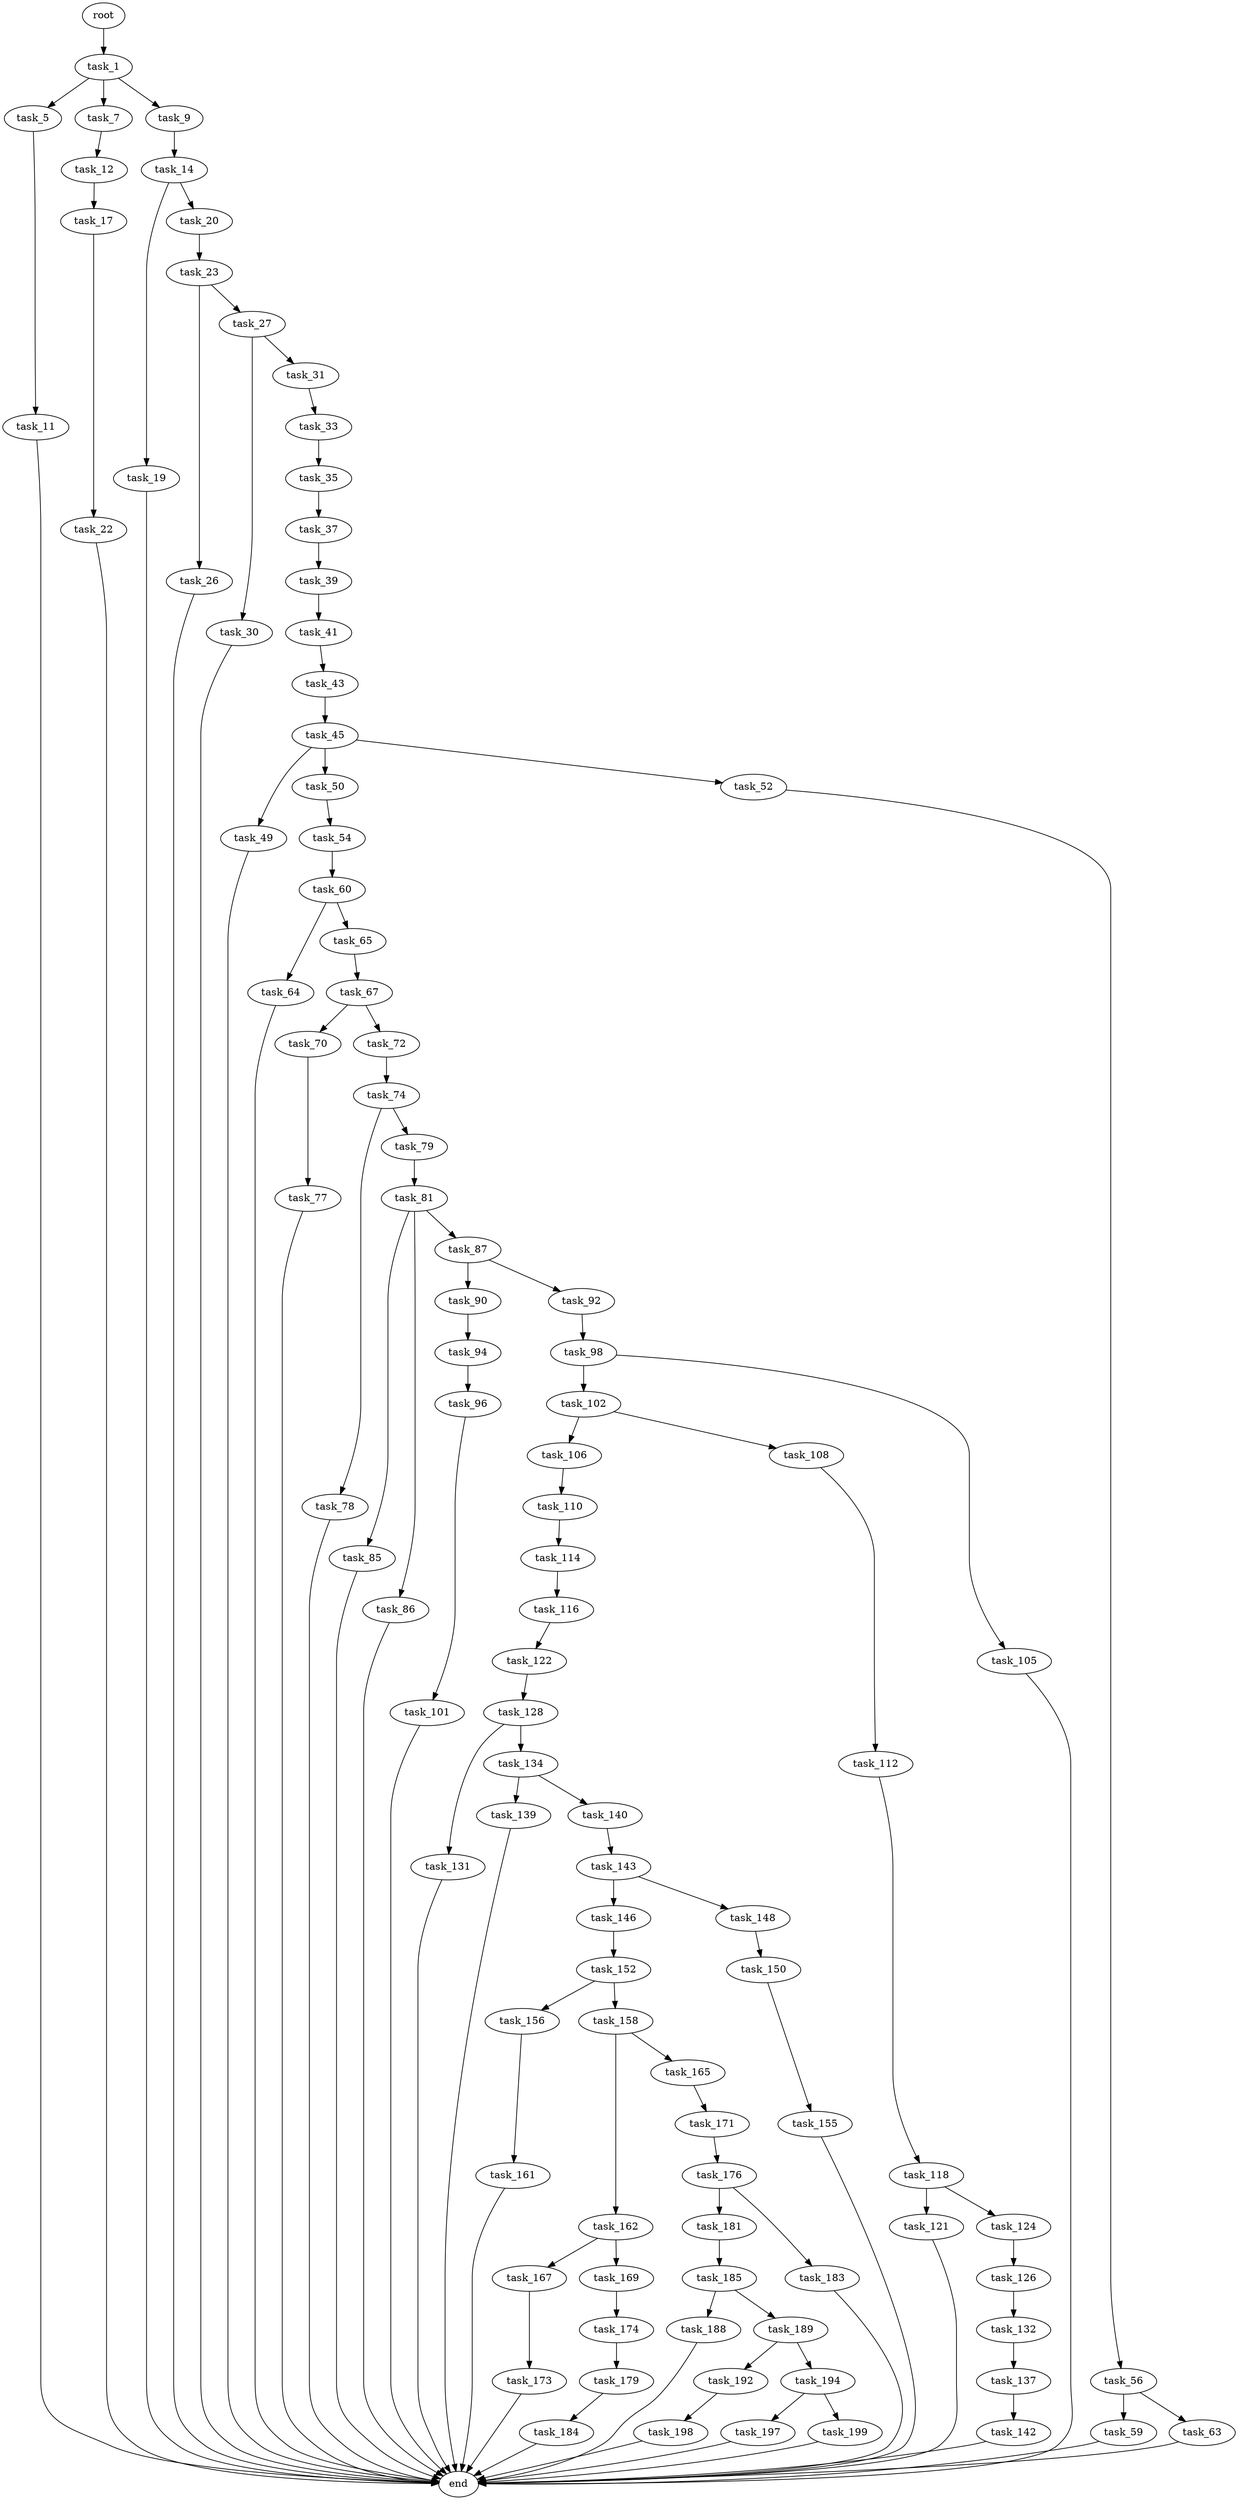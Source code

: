 digraph G {
  root [size="0.000000"];
  task_1 [size="6011000619.000000"];
  task_5 [size="68719476736.000000"];
  task_7 [size="8589934592.000000"];
  task_9 [size="23615622806.000000"];
  task_11 [size="1073741824000.000000"];
  task_12 [size="433685654310.000000"];
  task_14 [size="3830920860.000000"];
  end [size="0.000000"];
  task_17 [size="134217728000.000000"];
  task_19 [size="25502115146.000000"];
  task_20 [size="5974864827.000000"];
  task_22 [size="140054446784.000000"];
  task_23 [size="8519237662.000000"];
  task_26 [size="368293445632.000000"];
  task_27 [size="9278269830.000000"];
  task_30 [size="11063061560.000000"];
  task_31 [size="1073741824000.000000"];
  task_33 [size="8589934592.000000"];
  task_35 [size="782757789696.000000"];
  task_37 [size="31543926625.000000"];
  task_39 [size="28991029248.000000"];
  task_41 [size="4121403476.000000"];
  task_43 [size="2596888696.000000"];
  task_45 [size="316308106832.000000"];
  task_49 [size="536440525850.000000"];
  task_50 [size="11950215202.000000"];
  task_52 [size="28991029248.000000"];
  task_54 [size="8589934592.000000"];
  task_56 [size="16530567653.000000"];
  task_60 [size="782757789696.000000"];
  task_59 [size="433365873772.000000"];
  task_63 [size="8709796985.000000"];
  task_64 [size="3550724311.000000"];
  task_65 [size="1397234289422.000000"];
  task_67 [size="782757789696.000000"];
  task_70 [size="335261672572.000000"];
  task_72 [size="27117221484.000000"];
  task_77 [size="27315980394.000000"];
  task_74 [size="5945212848.000000"];
  task_78 [size="782757789696.000000"];
  task_79 [size="134217728000.000000"];
  task_81 [size="231928233984.000000"];
  task_85 [size="34206347816.000000"];
  task_86 [size="1015546386.000000"];
  task_87 [size="231928233984.000000"];
  task_90 [size="61410268726.000000"];
  task_92 [size="174078983626.000000"];
  task_94 [size="68719476736.000000"];
  task_98 [size="857179464991.000000"];
  task_96 [size="279631779578.000000"];
  task_101 [size="8589934592.000000"];
  task_102 [size="368293445632.000000"];
  task_105 [size="782757789696.000000"];
  task_106 [size="33378896254.000000"];
  task_108 [size="41961598400.000000"];
  task_110 [size="1054238429.000000"];
  task_112 [size="9551222434.000000"];
  task_114 [size="1145338348997.000000"];
  task_118 [size="8589934592.000000"];
  task_116 [size="1073741824000.000000"];
  task_122 [size="8589934592.000000"];
  task_121 [size="696349122713.000000"];
  task_124 [size="801266287016.000000"];
  task_128 [size="15995793172.000000"];
  task_126 [size="4528117380.000000"];
  task_132 [size="39072936527.000000"];
  task_131 [size="1073741824000.000000"];
  task_134 [size="416067802370.000000"];
  task_137 [size="11170801763.000000"];
  task_139 [size="253588518531.000000"];
  task_140 [size="1073741824000.000000"];
  task_142 [size="782757789696.000000"];
  task_143 [size="28991029248.000000"];
  task_146 [size="368293445632.000000"];
  task_148 [size="8000115498.000000"];
  task_152 [size="26937003509.000000"];
  task_150 [size="8589934592.000000"];
  task_155 [size="4338620206.000000"];
  task_156 [size="18035249780.000000"];
  task_158 [size="28991029248.000000"];
  task_161 [size="134217728000.000000"];
  task_162 [size="777935491000.000000"];
  task_165 [size="731182431789.000000"];
  task_167 [size="260414513447.000000"];
  task_169 [size="16438548115.000000"];
  task_171 [size="2933609705.000000"];
  task_173 [size="28991029248.000000"];
  task_174 [size="1073741824000.000000"];
  task_176 [size="1135821272.000000"];
  task_179 [size="893898176.000000"];
  task_181 [size="357003389788.000000"];
  task_183 [size="245701870843.000000"];
  task_184 [size="30667561144.000000"];
  task_185 [size="1073741824000.000000"];
  task_188 [size="207196715032.000000"];
  task_189 [size="2477550192.000000"];
  task_192 [size="414965168324.000000"];
  task_194 [size="1230265378798.000000"];
  task_198 [size="1133712851434.000000"];
  task_197 [size="231928233984.000000"];
  task_199 [size="524314023421.000000"];

  root -> task_1 [size="1.000000"];
  task_1 -> task_5 [size="134217728.000000"];
  task_1 -> task_7 [size="134217728.000000"];
  task_1 -> task_9 [size="134217728.000000"];
  task_5 -> task_11 [size="134217728.000000"];
  task_7 -> task_12 [size="33554432.000000"];
  task_9 -> task_14 [size="838860800.000000"];
  task_11 -> end [size="1.000000"];
  task_12 -> task_17 [size="301989888.000000"];
  task_14 -> task_19 [size="134217728.000000"];
  task_14 -> task_20 [size="134217728.000000"];
  task_17 -> task_22 [size="209715200.000000"];
  task_19 -> end [size="1.000000"];
  task_20 -> task_23 [size="209715200.000000"];
  task_22 -> end [size="1.000000"];
  task_23 -> task_26 [size="209715200.000000"];
  task_23 -> task_27 [size="209715200.000000"];
  task_26 -> end [size="1.000000"];
  task_27 -> task_30 [size="301989888.000000"];
  task_27 -> task_31 [size="301989888.000000"];
  task_30 -> end [size="1.000000"];
  task_31 -> task_33 [size="838860800.000000"];
  task_33 -> task_35 [size="33554432.000000"];
  task_35 -> task_37 [size="679477248.000000"];
  task_37 -> task_39 [size="838860800.000000"];
  task_39 -> task_41 [size="75497472.000000"];
  task_41 -> task_43 [size="75497472.000000"];
  task_43 -> task_45 [size="209715200.000000"];
  task_45 -> task_49 [size="209715200.000000"];
  task_45 -> task_50 [size="209715200.000000"];
  task_45 -> task_52 [size="209715200.000000"];
  task_49 -> end [size="1.000000"];
  task_50 -> task_54 [size="209715200.000000"];
  task_52 -> task_56 [size="75497472.000000"];
  task_54 -> task_60 [size="33554432.000000"];
  task_56 -> task_59 [size="411041792.000000"];
  task_56 -> task_63 [size="411041792.000000"];
  task_60 -> task_64 [size="679477248.000000"];
  task_60 -> task_65 [size="679477248.000000"];
  task_59 -> end [size="1.000000"];
  task_63 -> end [size="1.000000"];
  task_64 -> end [size="1.000000"];
  task_65 -> task_67 [size="838860800.000000"];
  task_67 -> task_70 [size="679477248.000000"];
  task_67 -> task_72 [size="679477248.000000"];
  task_70 -> task_77 [size="301989888.000000"];
  task_72 -> task_74 [size="134217728.000000"];
  task_77 -> end [size="1.000000"];
  task_74 -> task_78 [size="301989888.000000"];
  task_74 -> task_79 [size="301989888.000000"];
  task_78 -> end [size="1.000000"];
  task_79 -> task_81 [size="209715200.000000"];
  task_81 -> task_85 [size="301989888.000000"];
  task_81 -> task_86 [size="301989888.000000"];
  task_81 -> task_87 [size="301989888.000000"];
  task_85 -> end [size="1.000000"];
  task_86 -> end [size="1.000000"];
  task_87 -> task_90 [size="301989888.000000"];
  task_87 -> task_92 [size="301989888.000000"];
  task_90 -> task_94 [size="75497472.000000"];
  task_92 -> task_98 [size="301989888.000000"];
  task_94 -> task_96 [size="134217728.000000"];
  task_98 -> task_102 [size="679477248.000000"];
  task_98 -> task_105 [size="679477248.000000"];
  task_96 -> task_101 [size="679477248.000000"];
  task_101 -> end [size="1.000000"];
  task_102 -> task_106 [size="411041792.000000"];
  task_102 -> task_108 [size="411041792.000000"];
  task_105 -> end [size="1.000000"];
  task_106 -> task_110 [size="536870912.000000"];
  task_108 -> task_112 [size="679477248.000000"];
  task_110 -> task_114 [size="75497472.000000"];
  task_112 -> task_118 [size="838860800.000000"];
  task_114 -> task_116 [size="679477248.000000"];
  task_118 -> task_121 [size="33554432.000000"];
  task_118 -> task_124 [size="33554432.000000"];
  task_116 -> task_122 [size="838860800.000000"];
  task_122 -> task_128 [size="33554432.000000"];
  task_121 -> end [size="1.000000"];
  task_124 -> task_126 [size="536870912.000000"];
  task_128 -> task_131 [size="838860800.000000"];
  task_128 -> task_134 [size="838860800.000000"];
  task_126 -> task_132 [size="75497472.000000"];
  task_132 -> task_137 [size="679477248.000000"];
  task_131 -> end [size="1.000000"];
  task_134 -> task_139 [size="411041792.000000"];
  task_134 -> task_140 [size="411041792.000000"];
  task_137 -> task_142 [size="33554432.000000"];
  task_139 -> end [size="1.000000"];
  task_140 -> task_143 [size="838860800.000000"];
  task_142 -> end [size="1.000000"];
  task_143 -> task_146 [size="75497472.000000"];
  task_143 -> task_148 [size="75497472.000000"];
  task_146 -> task_152 [size="411041792.000000"];
  task_148 -> task_150 [size="301989888.000000"];
  task_152 -> task_156 [size="679477248.000000"];
  task_152 -> task_158 [size="679477248.000000"];
  task_150 -> task_155 [size="33554432.000000"];
  task_155 -> end [size="1.000000"];
  task_156 -> task_161 [size="301989888.000000"];
  task_158 -> task_162 [size="75497472.000000"];
  task_158 -> task_165 [size="75497472.000000"];
  task_161 -> end [size="1.000000"];
  task_162 -> task_167 [size="679477248.000000"];
  task_162 -> task_169 [size="679477248.000000"];
  task_165 -> task_171 [size="838860800.000000"];
  task_167 -> task_173 [size="301989888.000000"];
  task_169 -> task_174 [size="301989888.000000"];
  task_171 -> task_176 [size="301989888.000000"];
  task_173 -> end [size="1.000000"];
  task_174 -> task_179 [size="838860800.000000"];
  task_176 -> task_181 [size="33554432.000000"];
  task_176 -> task_183 [size="33554432.000000"];
  task_179 -> task_184 [size="33554432.000000"];
  task_181 -> task_185 [size="301989888.000000"];
  task_183 -> end [size="1.000000"];
  task_184 -> end [size="1.000000"];
  task_185 -> task_188 [size="838860800.000000"];
  task_185 -> task_189 [size="838860800.000000"];
  task_188 -> end [size="1.000000"];
  task_189 -> task_192 [size="134217728.000000"];
  task_189 -> task_194 [size="134217728.000000"];
  task_192 -> task_198 [size="679477248.000000"];
  task_194 -> task_197 [size="838860800.000000"];
  task_194 -> task_199 [size="838860800.000000"];
  task_198 -> end [size="1.000000"];
  task_197 -> end [size="1.000000"];
  task_199 -> end [size="1.000000"];
}
